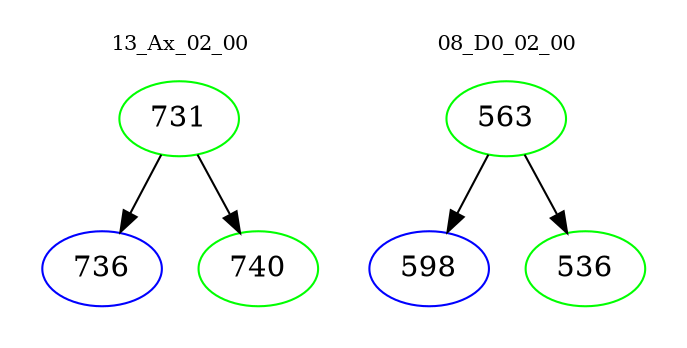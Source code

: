 digraph{
subgraph cluster_0 {
color = white
label = "13_Ax_02_00";
fontsize=10;
T0_731 [label="731", color="green"]
T0_731 -> T0_736 [color="black"]
T0_736 [label="736", color="blue"]
T0_731 -> T0_740 [color="black"]
T0_740 [label="740", color="green"]
}
subgraph cluster_1 {
color = white
label = "08_D0_02_00";
fontsize=10;
T1_563 [label="563", color="green"]
T1_563 -> T1_598 [color="black"]
T1_598 [label="598", color="blue"]
T1_563 -> T1_536 [color="black"]
T1_536 [label="536", color="green"]
}
}
